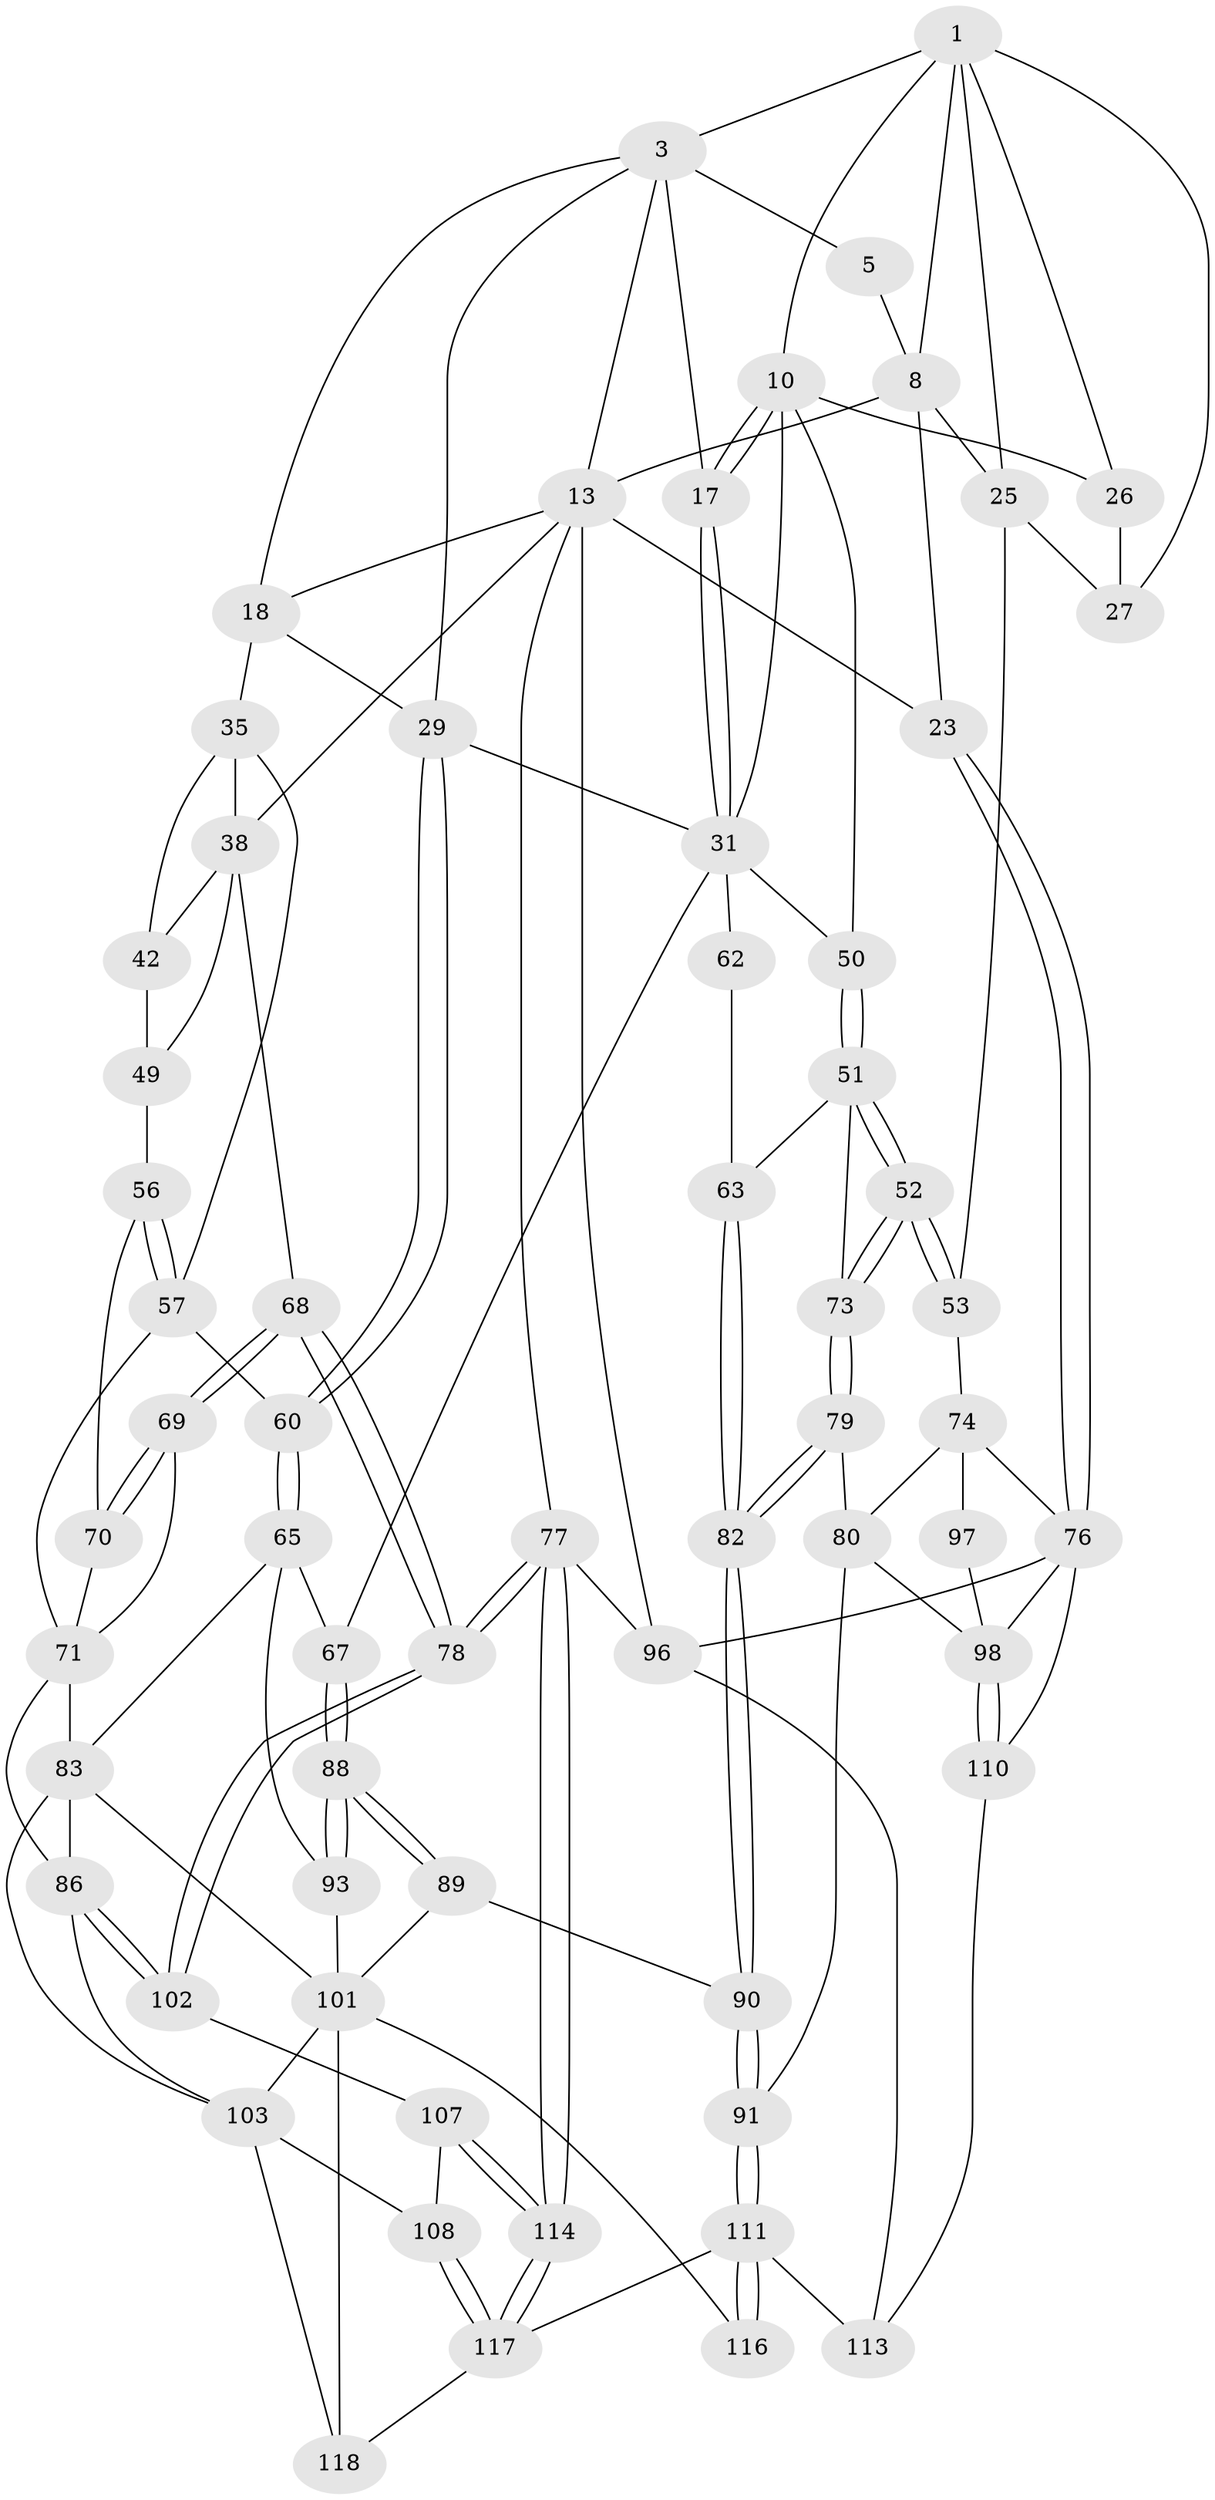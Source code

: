 // original degree distribution, {3: 0.023809523809523808, 4: 0.23809523809523808, 5: 0.5, 6: 0.23809523809523808}
// Generated by graph-tools (version 1.1) at 2025/21/03/04/25 18:21:25]
// undirected, 63 vertices, 146 edges
graph export_dot {
graph [start="1"]
  node [color=gray90,style=filled];
  1 [pos="+0.26163571077655606+0.08478307380383078",super="+2+6"];
  3 [pos="+0.5278587975909869+0",super="+4+15"];
  5 [pos="+0.1849232347663859+0"];
  8 [pos="+0.15734923524167385+0.09943672879271641",super="+9+22"];
  10 [pos="+0.33383203068455347+0.15993276275688276",super="+11"];
  13 [pos="+1+0",super="+21+14"];
  17 [pos="+0.3997131428283593+0.22391976089013688"];
  18 [pos="+0.5701811251902634+0",super="+28+19"];
  23 [pos="+0+0.32070656867480163"];
  25 [pos="+0+0.33643674814935376",super="+45"];
  26 [pos="+0.23428457218675594+0.2357624514661845"];
  27 [pos="+0.21191904186344707+0.2367508741814218"];
  29 [pos="+0.5576407830631371+0.3364431093163803",super="+30"];
  31 [pos="+0.396919139156528+0.3161639270637105",super="+32+44"];
  35 [pos="+0.763507347628931+0.2677933957397491",super="+47+36"];
  38 [pos="+1+0.17747308556331667",super="+39+54"];
  42 [pos="+0.9144644745567256+0.26420458977323114",super="+48+43"];
  49 [pos="+0.9479472742198097+0.3247035087435133",super="+55"];
  50 [pos="+0.2904261343326786+0.34772515068734694"];
  51 [pos="+0.2842586691368134+0.35385403495303613",super="+64"];
  52 [pos="+0.20155478259733997+0.41929174588268225"];
  53 [pos="+0.14203478193640598+0.4132101303220821"];
  56 [pos="+0.9030097952095042+0.41093421401232477"];
  57 [pos="+0.8016078783921353+0.40431015762569644",super="+59"];
  60 [pos="+0.6303443151544941+0.473205499028107"];
  62 [pos="+0.4213245551579496+0.5187969697070923"];
  63 [pos="+0.418729037845115+0.5196253604100903"];
  65 [pos="+0.6121170809561441+0.5493875991440273",super="+66"];
  67 [pos="+0.4526011648376104+0.5336692216223792"];
  68 [pos="+1+0.5692950759378116"];
  69 [pos="+1+0.5553157013950151"];
  70 [pos="+0.9128371598718332+0.4201659042954675"];
  71 [pos="+0.8761021824453217+0.5467395484523778",super="+72+85"];
  73 [pos="+0.21918081975180564+0.4512889636860642"];
  74 [pos="+0.13504237051223064+0.44055066219152483",super="+81+75"];
  76 [pos="+0+0.5653803255235348",super="+94"];
  77 [pos="+1+1"];
  78 [pos="+1+0.8181397948864181"];
  79 [pos="+0.2540845041973357+0.5411860614239481"];
  80 [pos="+0.2447881818141541+0.5554641975107204",super="+92"];
  82 [pos="+0.3417289650699055+0.5690915138933069"];
  83 [pos="+0.7240807502725447+0.6367525770499458",super="+84"];
  86 [pos="+0.8174067252437944+0.6944340312154983",super="+87"];
  88 [pos="+0.38082628807591945+0.7484606588076099"];
  89 [pos="+0.3636771708151439+0.7595509293678616"];
  90 [pos="+0.3539473271510704+0.7598769816899758"];
  91 [pos="+0.3383849110496502+0.7676627228349249"];
  93 [pos="+0.46941304370741566+0.7045326425476645"];
  96 [pos="+0+1"];
  97 [pos="+0.12168088326818971+0.6329517770874917"];
  98 [pos="+0.16008979245232946+0.723233433302847",super="+99"];
  101 [pos="+0.5668250910736615+0.7067173642796438",super="+104"];
  102 [pos="+0.8613910409132332+0.7595588783384393"];
  103 [pos="+0.6908040698456727+0.8094258182939031",super="+106"];
  107 [pos="+0.8358153227320526+0.8323550803012661"];
  108 [pos="+0.7922066320980053+0.8616271810545274"];
  110 [pos="+0.08589401381924909+0.8201696659296966"];
  111 [pos="+0.2967450888466273+0.8958792855412103",super="+112"];
  113 [pos="+0.12074273205189878+0.8692840270064932",super="+119"];
  114 [pos="+1+1"];
  116 [pos="+0.39589610381949725+1"];
  117 [pos="+0.9377660386774037+1",super="+124"];
  118 [pos="+0.6625717549617423+0.9440809939372903"];
  1 -- 10 [weight=2];
  1 -- 3;
  1 -- 8;
  1 -- 25;
  1 -- 26;
  1 -- 27;
  3 -- 5;
  3 -- 13;
  3 -- 17;
  3 -- 18;
  3 -- 29;
  5 -- 8;
  8 -- 25;
  8 -- 23;
  8 -- 13;
  10 -- 17;
  10 -- 17;
  10 -- 50;
  10 -- 26;
  10 -- 31;
  13 -- 77;
  13 -- 38;
  13 -- 96;
  13 -- 23;
  13 -- 18;
  17 -- 31;
  17 -- 31;
  18 -- 29;
  18 -- 35;
  23 -- 76;
  23 -- 76;
  25 -- 27;
  25 -- 53;
  26 -- 27;
  29 -- 60;
  29 -- 60;
  29 -- 31;
  31 -- 50;
  31 -- 62 [weight=2];
  31 -- 67;
  35 -- 57;
  35 -- 38;
  35 -- 42 [weight=2];
  38 -- 42 [weight=2];
  38 -- 68;
  38 -- 49;
  42 -- 49 [weight=2];
  49 -- 56;
  50 -- 51;
  50 -- 51;
  51 -- 52;
  51 -- 52;
  51 -- 73;
  51 -- 63;
  52 -- 53;
  52 -- 53;
  52 -- 73;
  52 -- 73;
  53 -- 74;
  56 -- 57;
  56 -- 57;
  56 -- 70;
  57 -- 60;
  57 -- 71;
  60 -- 65;
  60 -- 65;
  62 -- 63;
  63 -- 82;
  63 -- 82;
  65 -- 67;
  65 -- 93;
  65 -- 83;
  67 -- 88;
  67 -- 88;
  68 -- 69;
  68 -- 69;
  68 -- 78;
  68 -- 78;
  69 -- 70;
  69 -- 70;
  69 -- 71;
  70 -- 71;
  71 -- 83;
  71 -- 86;
  73 -- 79;
  73 -- 79;
  74 -- 80;
  74 -- 97 [weight=2];
  74 -- 76;
  76 -- 96;
  76 -- 98;
  76 -- 110;
  77 -- 78;
  77 -- 78;
  77 -- 114;
  77 -- 114;
  77 -- 96;
  78 -- 102;
  78 -- 102;
  79 -- 80;
  79 -- 82;
  79 -- 82;
  80 -- 98;
  80 -- 91;
  82 -- 90;
  82 -- 90;
  83 -- 86;
  83 -- 101;
  83 -- 103;
  86 -- 102;
  86 -- 102;
  86 -- 103;
  88 -- 89;
  88 -- 89;
  88 -- 93;
  88 -- 93;
  89 -- 90;
  89 -- 101;
  90 -- 91;
  90 -- 91;
  91 -- 111;
  91 -- 111;
  93 -- 101;
  96 -- 113;
  97 -- 98;
  98 -- 110;
  98 -- 110;
  101 -- 116;
  101 -- 118;
  101 -- 103;
  102 -- 107;
  103 -- 108;
  103 -- 118;
  107 -- 108;
  107 -- 114;
  107 -- 114;
  108 -- 117;
  108 -- 117;
  110 -- 113;
  111 -- 116 [weight=2];
  111 -- 116;
  111 -- 113 [weight=3];
  111 -- 117;
  114 -- 117;
  114 -- 117;
  117 -- 118;
}

